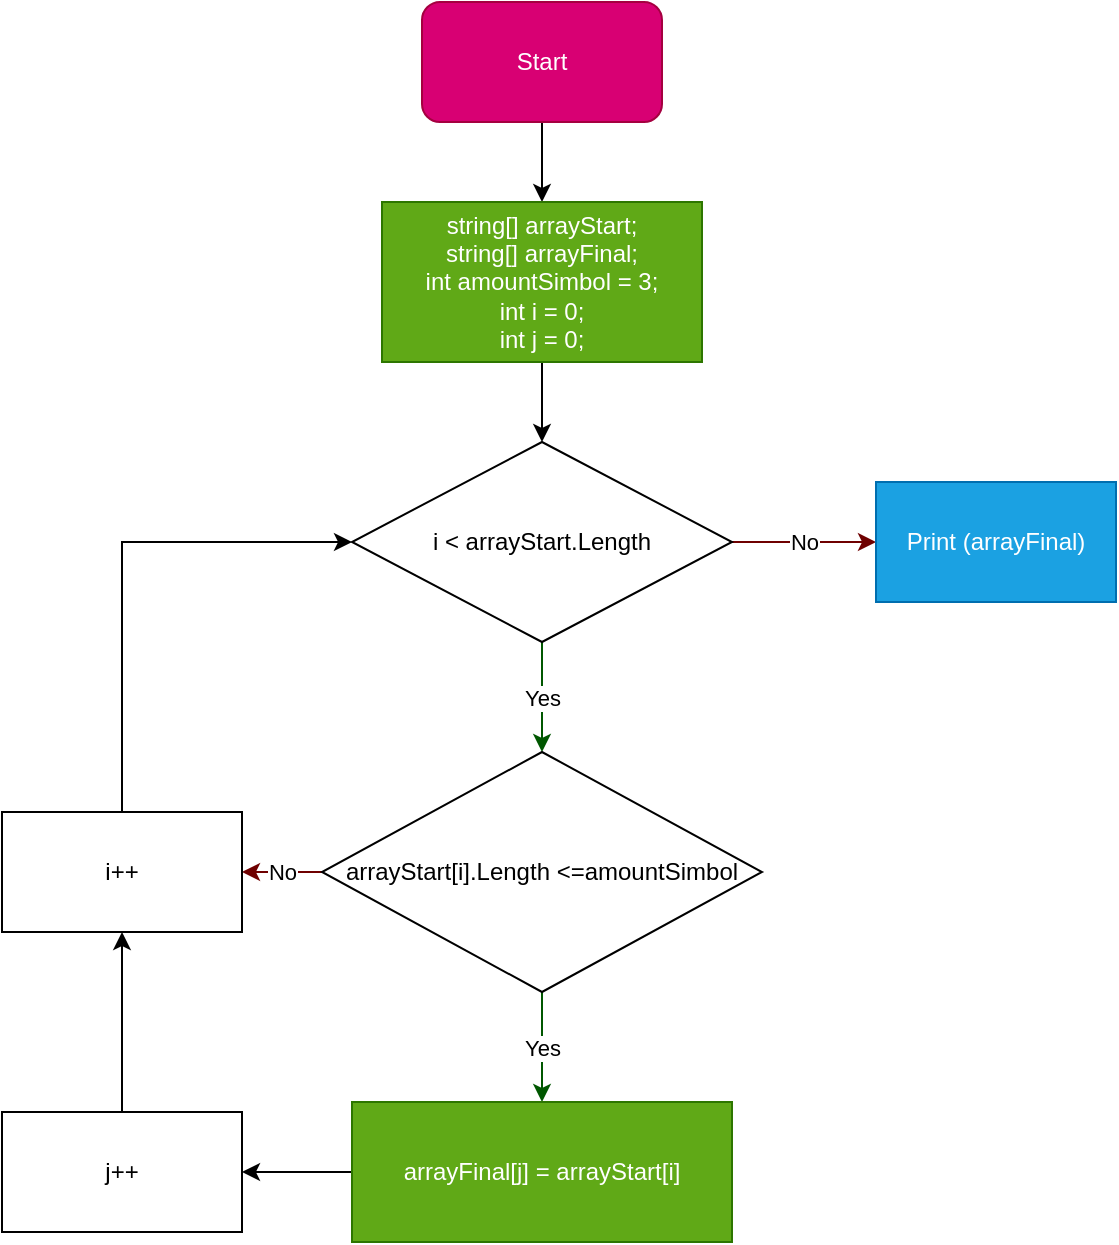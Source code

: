 <mxfile version="20.3.0" type="device"><diagram id="scOAih2JWC6R_viM9xgb" name="Страница 1"><mxGraphModel dx="1185" dy="721" grid="1" gridSize="10" guides="1" tooltips="1" connect="1" arrows="1" fold="1" page="1" pageScale="1" pageWidth="1654" pageHeight="1169" math="0" shadow="0"><root><mxCell id="0"/><mxCell id="1" parent="0"/><mxCell id="0J2-IyZhPyklEIEV_1JE-3" style="edgeStyle=orthogonalEdgeStyle;rounded=0;orthogonalLoop=1;jettySize=auto;html=1;entryX=0.5;entryY=0;entryDx=0;entryDy=0;" edge="1" parent="1" source="0J2-IyZhPyklEIEV_1JE-1" target="0J2-IyZhPyklEIEV_1JE-2"><mxGeometry relative="1" as="geometry"/></mxCell><mxCell id="0J2-IyZhPyklEIEV_1JE-1" value="Start" style="rounded=1;whiteSpace=wrap;html=1;fillColor=#d80073;fontColor=#ffffff;strokeColor=#A50040;" vertex="1" parent="1"><mxGeometry x="600" y="90" width="120" height="60" as="geometry"/></mxCell><mxCell id="0J2-IyZhPyklEIEV_1JE-5" style="edgeStyle=orthogonalEdgeStyle;rounded=0;orthogonalLoop=1;jettySize=auto;html=1;entryX=0.5;entryY=0;entryDx=0;entryDy=0;" edge="1" parent="1" source="0J2-IyZhPyklEIEV_1JE-2" target="0J2-IyZhPyklEIEV_1JE-4"><mxGeometry relative="1" as="geometry"/></mxCell><mxCell id="0J2-IyZhPyklEIEV_1JE-2" value="string[] arrayStart;&lt;br&gt;string[] arrayFinal;&lt;br&gt;int amountSimbol = 3;&lt;br&gt;int i = 0;&lt;br&gt;int j = 0;" style="rounded=0;whiteSpace=wrap;html=1;fillColor=#60a917;fontColor=#ffffff;strokeColor=#2D7600;" vertex="1" parent="1"><mxGeometry x="580" y="190" width="160" height="80" as="geometry"/></mxCell><mxCell id="0J2-IyZhPyklEIEV_1JE-8" value="Yes" style="edgeStyle=orthogonalEdgeStyle;rounded=0;orthogonalLoop=1;jettySize=auto;html=1;entryX=0.5;entryY=0;entryDx=0;entryDy=0;fillColor=#008a00;strokeColor=#005700;" edge="1" parent="1" source="0J2-IyZhPyklEIEV_1JE-4" target="0J2-IyZhPyklEIEV_1JE-7"><mxGeometry relative="1" as="geometry"/></mxCell><mxCell id="0J2-IyZhPyklEIEV_1JE-11" value="No" style="edgeStyle=orthogonalEdgeStyle;rounded=0;orthogonalLoop=1;jettySize=auto;html=1;entryX=0;entryY=0.5;entryDx=0;entryDy=0;fillColor=#a20025;strokeColor=#6F0000;" edge="1" parent="1" source="0J2-IyZhPyklEIEV_1JE-4" target="0J2-IyZhPyklEIEV_1JE-10"><mxGeometry relative="1" as="geometry"/></mxCell><mxCell id="0J2-IyZhPyklEIEV_1JE-4" value="i &amp;lt; arrayStart.Length" style="rhombus;whiteSpace=wrap;html=1;" vertex="1" parent="1"><mxGeometry x="565" y="310" width="190" height="100" as="geometry"/></mxCell><mxCell id="0J2-IyZhPyklEIEV_1JE-13" value="Yes" style="edgeStyle=orthogonalEdgeStyle;rounded=0;orthogonalLoop=1;jettySize=auto;html=1;entryX=0.5;entryY=0;entryDx=0;entryDy=0;fillColor=#008a00;strokeColor=#005700;" edge="1" parent="1" source="0J2-IyZhPyklEIEV_1JE-7" target="0J2-IyZhPyklEIEV_1JE-12"><mxGeometry relative="1" as="geometry"/></mxCell><mxCell id="0J2-IyZhPyklEIEV_1JE-16" value="No" style="edgeStyle=orthogonalEdgeStyle;rounded=0;orthogonalLoop=1;jettySize=auto;html=1;entryX=1;entryY=0.5;entryDx=0;entryDy=0;fillColor=#a20025;strokeColor=#6F0000;" edge="1" parent="1" source="0J2-IyZhPyklEIEV_1JE-7" target="0J2-IyZhPyklEIEV_1JE-15"><mxGeometry relative="1" as="geometry"/></mxCell><mxCell id="0J2-IyZhPyklEIEV_1JE-7" value="arrayStart[i].Length &amp;lt;=amountSimbol" style="rhombus;whiteSpace=wrap;html=1;" vertex="1" parent="1"><mxGeometry x="550" y="465" width="220" height="120" as="geometry"/></mxCell><mxCell id="0J2-IyZhPyklEIEV_1JE-10" value="Print (arrayFinal)" style="rounded=0;whiteSpace=wrap;html=1;fillColor=#1ba1e2;fontColor=#ffffff;strokeColor=#006EAF;" vertex="1" parent="1"><mxGeometry x="827" y="330" width="120" height="60" as="geometry"/></mxCell><mxCell id="0J2-IyZhPyklEIEV_1JE-18" style="edgeStyle=orthogonalEdgeStyle;rounded=0;orthogonalLoop=1;jettySize=auto;html=1;entryX=1;entryY=0.5;entryDx=0;entryDy=0;" edge="1" parent="1" source="0J2-IyZhPyklEIEV_1JE-12" target="0J2-IyZhPyklEIEV_1JE-14"><mxGeometry relative="1" as="geometry"><mxPoint x="520" y="675" as="targetPoint"/></mxGeometry></mxCell><mxCell id="0J2-IyZhPyklEIEV_1JE-12" value="&lt;span style=&quot;color: rgb(255, 255, 255);&quot;&gt;arrayFinal[j] =&amp;nbsp;&lt;/span&gt;&lt;span style=&quot;color: rgb(255, 255, 255);&quot;&gt;arrayStart[i]&lt;/span&gt;" style="rounded=0;whiteSpace=wrap;html=1;fillColor=#60a917;fontColor=#ffffff;strokeColor=#2D7600;" vertex="1" parent="1"><mxGeometry x="565" y="640" width="190" height="70" as="geometry"/></mxCell><mxCell id="0J2-IyZhPyklEIEV_1JE-17" style="edgeStyle=orthogonalEdgeStyle;rounded=0;orthogonalLoop=1;jettySize=auto;html=1;entryX=0.5;entryY=1;entryDx=0;entryDy=0;" edge="1" parent="1" source="0J2-IyZhPyklEIEV_1JE-14" target="0J2-IyZhPyklEIEV_1JE-15"><mxGeometry relative="1" as="geometry"/></mxCell><mxCell id="0J2-IyZhPyklEIEV_1JE-14" value="j++" style="rounded=0;whiteSpace=wrap;html=1;" vertex="1" parent="1"><mxGeometry x="390" y="645" width="120" height="60" as="geometry"/></mxCell><mxCell id="0J2-IyZhPyklEIEV_1JE-19" style="edgeStyle=orthogonalEdgeStyle;rounded=0;orthogonalLoop=1;jettySize=auto;html=1;entryX=0;entryY=0.5;entryDx=0;entryDy=0;" edge="1" parent="1" source="0J2-IyZhPyklEIEV_1JE-15" target="0J2-IyZhPyklEIEV_1JE-4"><mxGeometry relative="1" as="geometry"><Array as="points"><mxPoint x="450" y="360"/></Array></mxGeometry></mxCell><mxCell id="0J2-IyZhPyklEIEV_1JE-15" value="i++" style="rounded=0;whiteSpace=wrap;html=1;" vertex="1" parent="1"><mxGeometry x="390" y="495" width="120" height="60" as="geometry"/></mxCell></root></mxGraphModel></diagram></mxfile>